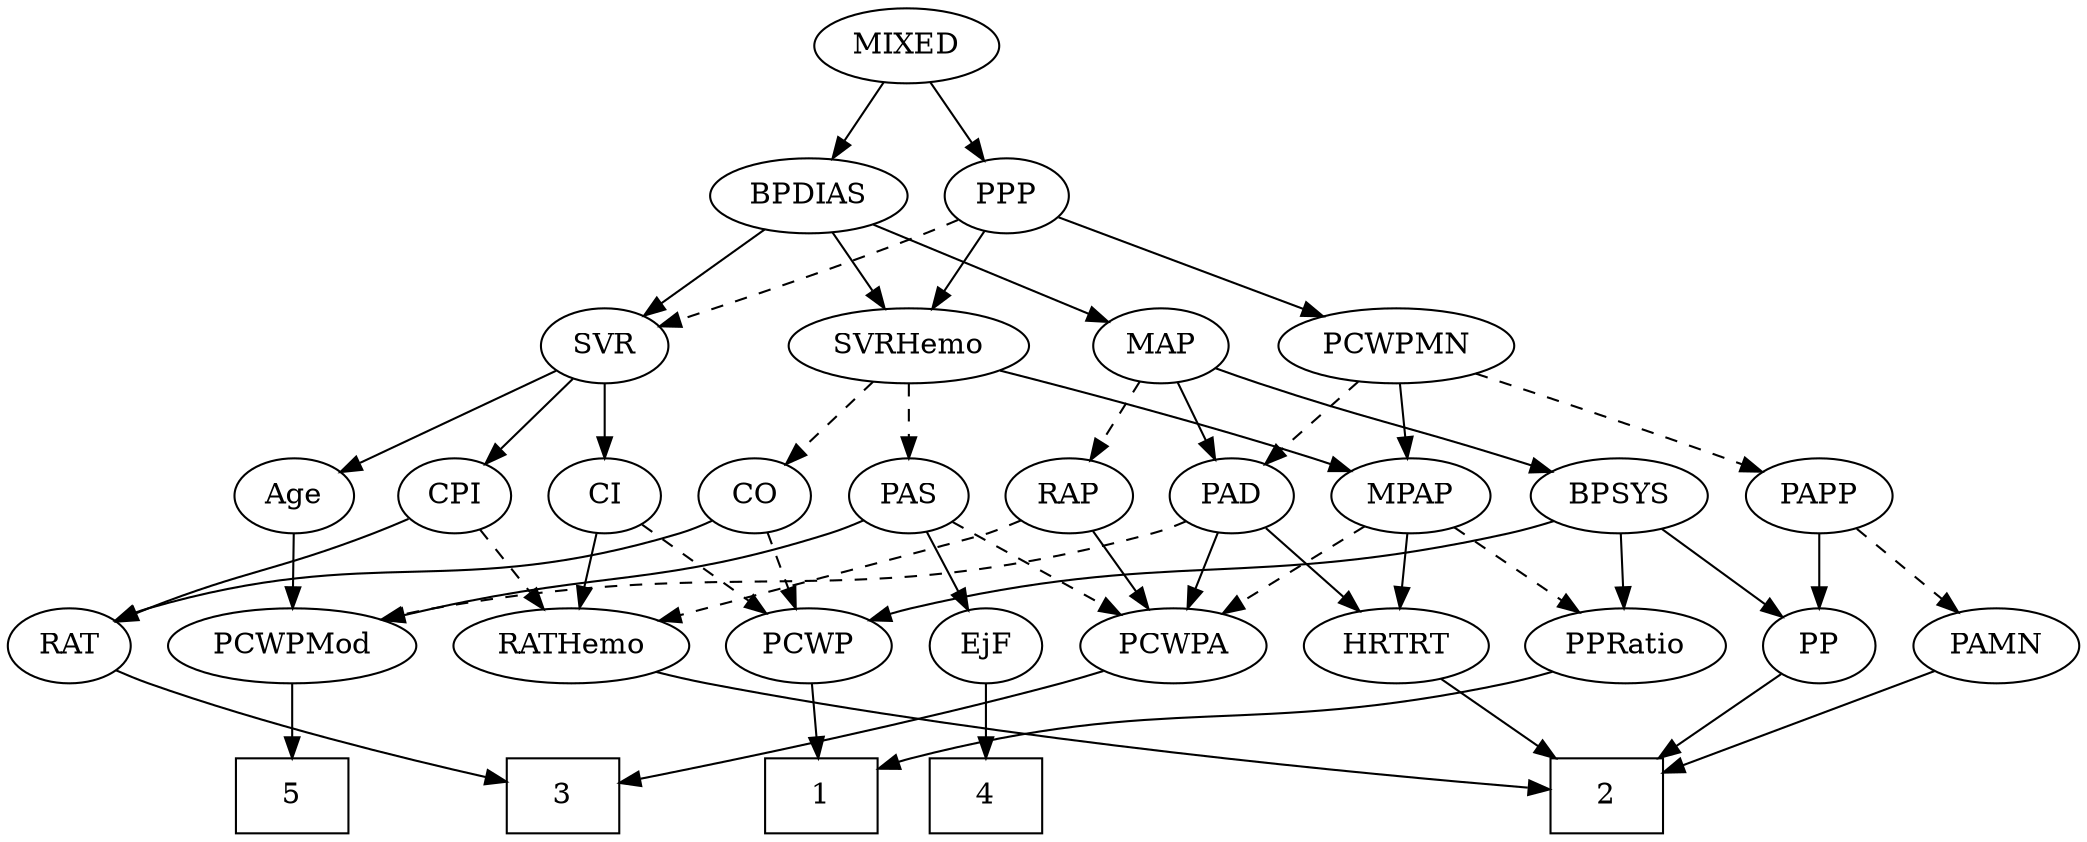 strict digraph {
	graph [bb="0,0,910.69,396"];
	node [label="\N"];
	1	[height=0.5,
		pos="349.3,18",
		shape=box,
		width=0.75];
	2	[height=0.5,
		pos="702.3,18",
		shape=box,
		width=0.75];
	3	[height=0.5,
		pos="239.3,18",
		shape=box,
		width=0.75];
	4	[height=0.5,
		pos="425.3,18",
		shape=box,
		width=0.75];
	5	[height=0.5,
		pos="124.3,18",
		shape=box,
		width=0.75];
	Age	[height=0.5,
		pos="99.298,162",
		width=0.75];
	PCWPMod	[height=0.5,
		pos="124.3,90",
		width=1.4443];
	Age -> PCWPMod	[pos="e,118.24,107.96 105.22,144.41 108.08,136.42 111.57,126.64 114.78,117.64",
		style=solid];
	EjF	[height=0.5,
		pos="425.3,90",
		width=0.75];
	EjF -> 4	[pos="e,425.3,36.104 425.3,71.697 425.3,63.983 425.3,54.712 425.3,46.112",
		style=solid];
	RAP	[height=0.5,
		pos="460.3,162",
		width=0.77632];
	RATHemo	[height=0.5,
		pos="243.3,90",
		width=1.3721];
	RAP -> RATHemo	[pos="e,280.58,101.94 438.61,150.4 433.63,148.15 428.33,145.89 423.3,144 421.68,143.39 343.23,120.34 290.44,104.84",
		style=dashed];
	PCWPA	[height=0.5,
		pos="512.3,90",
		width=1.1555];
	RAP -> PCWPA	[pos="e,500.06,107.47 471.84,145.46 478.32,136.74 486.55,125.65 493.9,115.76",
		style=solid];
	MIXED	[height=0.5,
		pos="386.3,378",
		width=1.1193];
	BPDIAS	[height=0.5,
		pos="343.3,306",
		width=1.1735];
	MIXED -> BPDIAS	[pos="e,353.71,323.96 376.11,360.41 370.99,352.08 364.67,341.8 358.95,332.49",
		style=solid];
	PPP	[height=0.5,
		pos="430.3,306",
		width=0.75];
	MIXED -> PPP	[pos="e,420.25,322.99 396.72,360.41 402.12,351.83 408.81,341.19 414.79,331.67",
		style=solid];
	MPAP	[height=0.5,
		pos="617.3,162",
		width=0.97491];
	MPAP -> PCWPA	[pos="e,534.19,105.59 596.8,147.34 581.45,137.1 560.2,122.94 542.85,111.37",
		style=dashed];
	PPRatio	[height=0.5,
		pos="708.3,90",
		width=1.1013];
	MPAP -> PPRatio	[pos="e,688.84,105.97 636.15,146.5 649.03,136.59 666.31,123.29 680.73,112.2",
		style=dashed];
	HRTRT	[height=0.5,
		pos="611.3,90",
		width=1.1013];
	MPAP -> HRTRT	[pos="e,612.76,108.1 615.81,143.7 615.15,135.98 614.36,126.71 613.62,118.11",
		style=solid];
	BPSYS	[height=0.5,
		pos="708.3,162",
		width=1.0471];
	PP	[height=0.5,
		pos="793.3,90",
		width=0.75];
	BPSYS -> PP	[pos="e,777.02,104.4 726.32,146.15 738.75,135.92 755.42,122.19 769.02,111",
		style=solid];
	BPSYS -> PPRatio	[pos="e,708.3,108.1 708.3,143.7 708.3,135.98 708.3,126.71 708.3,118.11",
		style=solid];
	PCWP	[height=0.5,
		pos="345.3,90",
		width=0.97491];
	BPSYS -> PCWP	[pos="e,371.49,102.29 680.27,149.75 674.09,147.58 667.54,145.52 661.3,144 542.83,115.09 507.45,138.19 389.3,108 386.64,107.32 383.92,106.53 \
381.2,105.66",
		style=solid];
	PAD	[height=0.5,
		pos="535.3,162",
		width=0.79437];
	PAD -> PCWPMod	[pos="e,162.15,102.54 513.62,149.94 508.39,147.65 502.73,145.49 497.3,144 362.69,107.07 322.28,134.82 185.3,108 180.93,107.15 176.42,106.14 \
171.92,105.04",
		style=dashed];
	PAD -> PCWPA	[pos="e,517.97,108.28 529.73,144.05 527.14,136.18 524,126.62 521.1,117.79",
		style=solid];
	PAD -> HRTRT	[pos="e,594.52,106.46 551.04,146.5 561.46,136.9 575.32,124.14 587.12,113.27",
		style=solid];
	CO	[height=0.5,
		pos="315.3,162",
		width=0.75];
	RAT	[height=0.5,
		pos="27.298,90",
		width=0.75827];
	CO -> RAT	[pos="e,47.845,101.89 294.75,150.11 289.79,147.82 284.44,145.61 279.3,144 186.41,114.94 156.18,137.06 63.298,108 61.368,107.4 59.41,106.71 \
57.454,105.96",
		style=solid];
	CO -> PCWP	[pos="e,338.03,107.96 322.41,144.41 325.87,136.34 330.11,126.43 334,117.35",
		style=dashed];
	PAS	[height=0.5,
		pos="387.3,162",
		width=0.75];
	PAS -> EjF	[pos="e,416.53,107.15 396.11,144.76 400.72,136.28 406.45,125.71 411.62,116.2",
		style=solid];
	PAS -> PCWPMod	[pos="e,162.93,102.13 366.69,150.29 361.74,147.99 356.4,145.73 351.3,144 279.81,119.73 258.58,126.14 185.3,108 181.22,106.99 176.99,105.9 \
172.76,104.78",
		style=solid];
	PAS -> PCWPA	[pos="e,487.98,104.62 407.38,149.75 426.67,138.95 456.16,122.44 478.97,109.66",
		style=dashed];
	PAMN	[height=0.5,
		pos="874.3,90",
		width=1.011];
	PAMN -> 2	[pos="e,729.42,30.04 847.04,77.908 817.86,66.03 771.38,47.114 738.99,33.932",
		style=solid];
	RATHemo -> 2	[pos="e,674.82,21.165 279.28,77.523 286.52,75.478 294.11,73.519 301.3,72 433.31,44.103 593.05,28.226 664.53,22.041",
		style=solid];
	CPI	[height=0.5,
		pos="171.3,162",
		width=0.75];
	CPI -> RATHemo	[pos="e,226.73,107.1 185.87,146.83 195.48,137.49 208.31,125.02 219.39,114.24",
		style=dashed];
	CPI -> RAT	[pos="e,48.632,101.37 150.05,150.67 125.7,138.83 85.579,119.33 57.87,105.86",
		style=solid];
	RAT -> 3	[pos="e,212.04,25.857 48.39,78.4 53.229,76.148 58.394,73.884 63.298,72 110.2,53.978 165.99,38.076 201.99,28.503",
		style=solid];
	SVR	[height=0.5,
		pos="243.3,234",
		width=0.77632];
	SVR -> Age	[pos="e,120.53,173.32 221.74,222.52 197.32,210.65 157.33,191.21 129.73,177.79",
		style=solid];
	SVR -> CPI	[pos="e,186.2,177.49 228.38,218.5 218.34,208.73 204.92,195.69 193.62,184.7",
		style=solid];
	CI	[height=0.5,
		pos="243.3,162",
		width=0.75];
	SVR -> CI	[pos="e,243.3,180.1 243.3,215.7 243.3,207.98 243.3,198.71 243.3,190.11",
		style=solid];
	PCWPMod -> 5	[pos="e,124.3,36.104 124.3,71.697 124.3,63.983 124.3,54.712 124.3,46.112",
		style=solid];
	PCWPA -> 3	[pos="e,266.67,25.392 480.87,78.047 474.43,75.936 467.67,73.819 461.3,72 443.64,66.96 335.15,41.43 276.64,27.726",
		style=solid];
	PCWPMN	[height=0.5,
		pos="609.3,234",
		width=1.3902];
	PCWPMN -> MPAP	[pos="e,615.34,180.1 611.28,215.7 612.16,207.98 613.22,198.71 614.2,190.11",
		style=solid];
	PCWPMN -> PAD	[pos="e,550.86,177.72 592.13,216.76 582.1,207.27 569.31,195.17 558.4,184.85",
		style=dashed];
	PAPP	[height=0.5,
		pos="796.3,162",
		width=0.88464];
	PCWPMN -> PAPP	[pos="e,771.65,173.43 643.97,220.9 673.66,210.43 717.47,194.7 755.3,180 757.54,179.13 759.84,178.22 762.16,177.29",
		style=dashed];
	SVRHemo	[height=0.5,
		pos="387.3,234",
		width=1.3902];
	SVRHemo -> MPAP	[pos="e,590.45,173.82 426.81,222.86 464.68,212.88 523.31,196.74 573.3,180 575.83,179.15 578.43,178.24 581.05,177.3",
		style=solid];
	SVRHemo -> CO	[pos="e,329.95,177.25 370.6,216.76 360.7,207.14 348.05,194.84 337.34,184.43",
		style=dashed];
	SVRHemo -> PAS	[pos="e,387.3,180.1 387.3,215.7 387.3,207.98 387.3,198.71 387.3,190.11",
		style=dashed];
	BPDIAS -> SVR	[pos="e,261.46,247.71 322.09,290.15 306.9,279.52 286.33,265.13 270.02,253.71",
		style=solid];
	BPDIAS -> SVRHemo	[pos="e,376.64,251.96 353.72,288.41 358.96,280.08 365.43,269.8 371.28,260.49",
		style=solid];
	MAP	[height=0.5,
		pos="502.3,234",
		width=0.84854];
	BPDIAS -> MAP	[pos="e,478.52,245.47 371.72,292.49 399.09,280.44 440.46,262.23 469.27,249.54",
		style=solid];
	MAP -> RAP	[pos="e,469.99,179.15 492.56,216.76 487.41,208.19 480.99,197.49 475.24,187.9",
		style=dashed];
	MAP -> BPSYS	[pos="e,679.27,173.67 527.66,223.87 534.96,221.29 542.93,218.5 550.3,216 599.41,199.34 612.24,196.82 661.3,180 664.03,179.06 666.85,178.08 \
669.68,177.09",
		style=solid];
	MAP -> PAD	[pos="e,527.53,179.47 510.12,216.41 514.02,208.13 518.83,197.92 523.2,188.66",
		style=solid];
	PP -> 2	[pos="e,724.5,36.082 776.18,75.834 763.96,66.431 747.19,53.529 732.71,42.394",
		style=solid];
	PPP -> SVR	[pos="e,267.91,242.77 409.14,294.56 404.3,292.3 399.16,289.99 394.3,288 354.92,271.84 308.6,256.05 277.75,245.96",
		style=dashed];
	PPP -> PCWPMN	[pos="e,576.82,247.7 452.97,296.13 481.6,284.94 531.44,265.45 567.15,251.48",
		style=solid];
	PPP -> SVRHemo	[pos="e,397.62,251.8 420.54,289.12 415.36,280.68 408.86,270.1 402.99,260.55",
		style=solid];
	PPRatio -> 1	[pos="e,376.49,31.706 679.4,77.674 673.17,75.542 666.57,73.51 660.3,72 542.17,43.564 506.5,68.054 389.3,36 388.24,35.711 387.18,35.401 \
386.11,35.072",
		style=solid];
	PCWP -> 1	[pos="e,348.32,36.104 346.29,71.697 346.73,63.983 347.26,54.712 347.75,46.112",
		style=solid];
	CI -> RATHemo	[pos="e,243.3,108.1 243.3,143.7 243.3,135.98 243.3,126.71 243.3,118.11",
		style=solid];
	CI -> PCWP	[pos="e,325.12,104.85 261.53,148.49 276.9,137.94 299.14,122.68 316.85,110.53",
		style=dashed];
	PAPP -> PAMN	[pos="e,857.51,106.07 812.84,146.15 823.62,136.48 837.89,123.68 849.95,112.85",
		style=dashed];
	PAPP -> PP	[pos="e,794.03,108.1 795.56,143.7 795.23,135.98 794.83,126.71 794.46,118.11",
		style=solid];
	HRTRT -> 2	[pos="e,680.15,36.04 630.6,74.155 642.61,64.916 658.31,52.834 671.96,42.334",
		style=solid];
}
